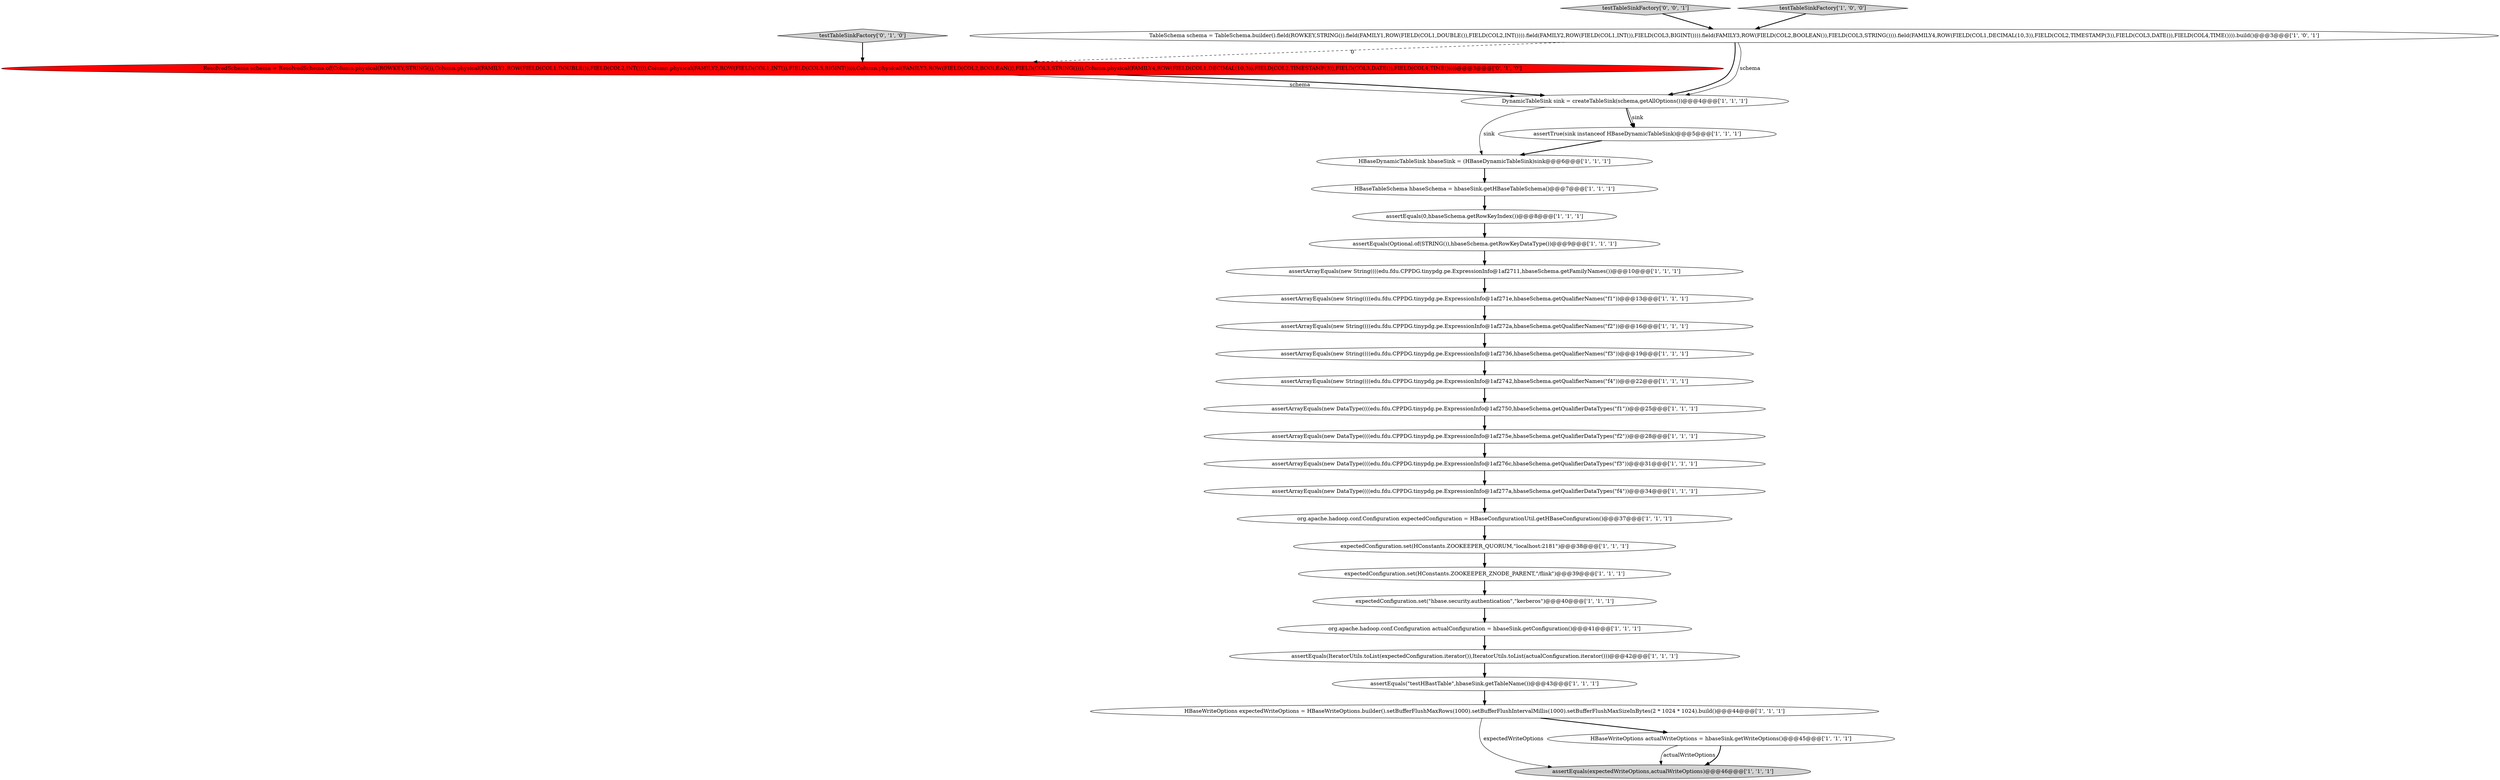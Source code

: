 digraph {
4 [style = filled, label = "assertArrayEquals(new String((((edu.fdu.CPPDG.tinypdg.pe.ExpressionInfo@1af2711,hbaseSchema.getFamilyNames())@@@10@@@['1', '1', '1']", fillcolor = white, shape = ellipse image = "AAA0AAABBB1BBB"];
1 [style = filled, label = "assertArrayEquals(new String((((edu.fdu.CPPDG.tinypdg.pe.ExpressionInfo@1af271e,hbaseSchema.getQualifierNames(\"f1\"))@@@13@@@['1', '1', '1']", fillcolor = white, shape = ellipse image = "AAA0AAABBB1BBB"];
16 [style = filled, label = "assertEquals(IteratorUtils.toList(expectedConfiguration.iterator()),IteratorUtils.toList(actualConfiguration.iterator()))@@@42@@@['1', '1', '1']", fillcolor = white, shape = ellipse image = "AAA0AAABBB1BBB"];
15 [style = filled, label = "assertArrayEquals(new DataType((((edu.fdu.CPPDG.tinypdg.pe.ExpressionInfo@1af275e,hbaseSchema.getQualifierDataTypes(\"f2\"))@@@28@@@['1', '1', '1']", fillcolor = white, shape = ellipse image = "AAA0AAABBB1BBB"];
14 [style = filled, label = "assertArrayEquals(new String((((edu.fdu.CPPDG.tinypdg.pe.ExpressionInfo@1af2736,hbaseSchema.getQualifierNames(\"f3\"))@@@19@@@['1', '1', '1']", fillcolor = white, shape = ellipse image = "AAA0AAABBB1BBB"];
29 [style = filled, label = "testTableSinkFactory['0', '0', '1']", fillcolor = lightgray, shape = diamond image = "AAA0AAABBB3BBB"];
10 [style = filled, label = "DynamicTableSink sink = createTableSink(schema,getAllOptions())@@@4@@@['1', '1', '1']", fillcolor = white, shape = ellipse image = "AAA0AAABBB1BBB"];
5 [style = filled, label = "HBaseDynamicTableSink hbaseSink = (HBaseDynamicTableSink)sink@@@6@@@['1', '1', '1']", fillcolor = white, shape = ellipse image = "AAA0AAABBB1BBB"];
25 [style = filled, label = "expectedConfiguration.set(HConstants.ZOOKEEPER_ZNODE_PARENT,\"/flink\")@@@39@@@['1', '1', '1']", fillcolor = white, shape = ellipse image = "AAA0AAABBB1BBB"];
28 [style = filled, label = "ResolvedSchema schema = ResolvedSchema.of(Column.physical(ROWKEY,STRING()),Column.physical(FAMILY1,ROW(FIELD(COL1,DOUBLE()),FIELD(COL2,INT()))),Column.physical(FAMILY2,ROW(FIELD(COL1,INT()),FIELD(COL3,BIGINT()))),Column.physical(FAMILY3,ROW(FIELD(COL2,BOOLEAN()),FIELD(COL3,STRING()))),Column.physical(FAMILY4,ROW(FIELD(COL1,DECIMAL(10,3)),FIELD(COL2,TIMESTAMP(3)),FIELD(COL3,DATE()),FIELD(COL4,TIME()))))@@@3@@@['0', '1', '0']", fillcolor = red, shape = ellipse image = "AAA1AAABBB2BBB"];
2 [style = filled, label = "assertEquals(0,hbaseSchema.getRowKeyIndex())@@@8@@@['1', '1', '1']", fillcolor = white, shape = ellipse image = "AAA0AAABBB1BBB"];
20 [style = filled, label = "assertArrayEquals(new String((((edu.fdu.CPPDG.tinypdg.pe.ExpressionInfo@1af2742,hbaseSchema.getQualifierNames(\"f4\"))@@@22@@@['1', '1', '1']", fillcolor = white, shape = ellipse image = "AAA0AAABBB1BBB"];
6 [style = filled, label = "assertArrayEquals(new DataType((((edu.fdu.CPPDG.tinypdg.pe.ExpressionInfo@1af2750,hbaseSchema.getQualifierDataTypes(\"f1\"))@@@25@@@['1', '1', '1']", fillcolor = white, shape = ellipse image = "AAA0AAABBB1BBB"];
21 [style = filled, label = "HBaseTableSchema hbaseSchema = hbaseSink.getHBaseTableSchema()@@@7@@@['1', '1', '1']", fillcolor = white, shape = ellipse image = "AAA0AAABBB1BBB"];
13 [style = filled, label = "assertArrayEquals(new String((((edu.fdu.CPPDG.tinypdg.pe.ExpressionInfo@1af272a,hbaseSchema.getQualifierNames(\"f2\"))@@@16@@@['1', '1', '1']", fillcolor = white, shape = ellipse image = "AAA0AAABBB1BBB"];
18 [style = filled, label = "testTableSinkFactory['1', '0', '0']", fillcolor = lightgray, shape = diamond image = "AAA0AAABBB1BBB"];
3 [style = filled, label = "assertArrayEquals(new DataType((((edu.fdu.CPPDG.tinypdg.pe.ExpressionInfo@1af277a,hbaseSchema.getQualifierDataTypes(\"f4\"))@@@34@@@['1', '1', '1']", fillcolor = white, shape = ellipse image = "AAA0AAABBB1BBB"];
17 [style = filled, label = "org.apache.hadoop.conf.Configuration expectedConfiguration = HBaseConfigurationUtil.getHBaseConfiguration()@@@37@@@['1', '1', '1']", fillcolor = white, shape = ellipse image = "AAA0AAABBB1BBB"];
22 [style = filled, label = "expectedConfiguration.set(HConstants.ZOOKEEPER_QUORUM,\"localhost:2181\")@@@38@@@['1', '1', '1']", fillcolor = white, shape = ellipse image = "AAA0AAABBB1BBB"];
11 [style = filled, label = "assertArrayEquals(new DataType((((edu.fdu.CPPDG.tinypdg.pe.ExpressionInfo@1af276c,hbaseSchema.getQualifierDataTypes(\"f3\"))@@@31@@@['1', '1', '1']", fillcolor = white, shape = ellipse image = "AAA0AAABBB1BBB"];
27 [style = filled, label = "testTableSinkFactory['0', '1', '0']", fillcolor = lightgray, shape = diamond image = "AAA0AAABBB2BBB"];
23 [style = filled, label = "org.apache.hadoop.conf.Configuration actualConfiguration = hbaseSink.getConfiguration()@@@41@@@['1', '1', '1']", fillcolor = white, shape = ellipse image = "AAA0AAABBB1BBB"];
0 [style = filled, label = "assertEquals(\"testHBastTable\",hbaseSink.getTableName())@@@43@@@['1', '1', '1']", fillcolor = white, shape = ellipse image = "AAA0AAABBB1BBB"];
26 [style = filled, label = "expectedConfiguration.set(\"hbase.security.authentication\",\"kerberos\")@@@40@@@['1', '1', '1']", fillcolor = white, shape = ellipse image = "AAA0AAABBB1BBB"];
19 [style = filled, label = "assertEquals(expectedWriteOptions,actualWriteOptions)@@@46@@@['1', '1', '1']", fillcolor = lightgray, shape = ellipse image = "AAA0AAABBB1BBB"];
8 [style = filled, label = "HBaseWriteOptions actualWriteOptions = hbaseSink.getWriteOptions()@@@45@@@['1', '1', '1']", fillcolor = white, shape = ellipse image = "AAA0AAABBB1BBB"];
24 [style = filled, label = "TableSchema schema = TableSchema.builder().field(ROWKEY,STRING()).field(FAMILY1,ROW(FIELD(COL1,DOUBLE()),FIELD(COL2,INT()))).field(FAMILY2,ROW(FIELD(COL1,INT()),FIELD(COL3,BIGINT()))).field(FAMILY3,ROW(FIELD(COL2,BOOLEAN()),FIELD(COL3,STRING()))).field(FAMILY4,ROW(FIELD(COL1,DECIMAL(10,3)),FIELD(COL2,TIMESTAMP(3)),FIELD(COL3,DATE()),FIELD(COL4,TIME()))).build()@@@3@@@['1', '0', '1']", fillcolor = white, shape = ellipse image = "AAA0AAABBB1BBB"];
7 [style = filled, label = "assertTrue(sink instanceof HBaseDynamicTableSink)@@@5@@@['1', '1', '1']", fillcolor = white, shape = ellipse image = "AAA0AAABBB1BBB"];
12 [style = filled, label = "HBaseWriteOptions expectedWriteOptions = HBaseWriteOptions.builder().setBufferFlushMaxRows(1000).setBufferFlushIntervalMillis(1000).setBufferFlushMaxSizeInBytes(2 * 1024 * 1024).build()@@@44@@@['1', '1', '1']", fillcolor = white, shape = ellipse image = "AAA0AAABBB1BBB"];
9 [style = filled, label = "assertEquals(Optional.of(STRING()),hbaseSchema.getRowKeyDataType())@@@9@@@['1', '1', '1']", fillcolor = white, shape = ellipse image = "AAA0AAABBB1BBB"];
24->10 [style = bold, label=""];
22->25 [style = bold, label=""];
8->19 [style = solid, label="actualWriteOptions"];
23->16 [style = bold, label=""];
16->0 [style = bold, label=""];
18->24 [style = bold, label=""];
28->10 [style = solid, label="schema"];
28->10 [style = bold, label=""];
8->19 [style = bold, label=""];
9->4 [style = bold, label=""];
0->12 [style = bold, label=""];
27->28 [style = bold, label=""];
2->9 [style = bold, label=""];
20->6 [style = bold, label=""];
17->22 [style = bold, label=""];
10->7 [style = bold, label=""];
1->13 [style = bold, label=""];
6->15 [style = bold, label=""];
24->28 [style = dashed, label="0"];
21->2 [style = bold, label=""];
5->21 [style = bold, label=""];
7->5 [style = bold, label=""];
24->10 [style = solid, label="schema"];
10->5 [style = solid, label="sink"];
15->11 [style = bold, label=""];
11->3 [style = bold, label=""];
12->8 [style = bold, label=""];
26->23 [style = bold, label=""];
25->26 [style = bold, label=""];
3->17 [style = bold, label=""];
4->1 [style = bold, label=""];
29->24 [style = bold, label=""];
12->19 [style = solid, label="expectedWriteOptions"];
13->14 [style = bold, label=""];
14->20 [style = bold, label=""];
10->7 [style = solid, label="sink"];
}
